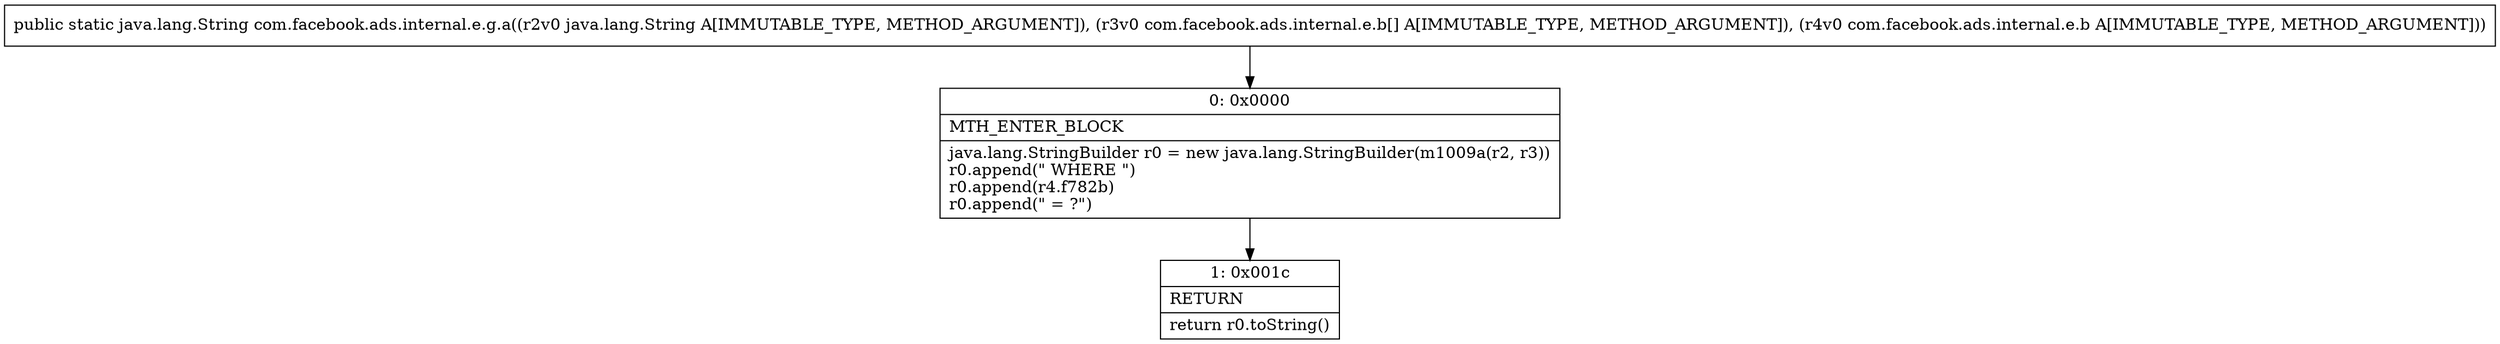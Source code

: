 digraph "CFG forcom.facebook.ads.internal.e.g.a(Ljava\/lang\/String;[Lcom\/facebook\/ads\/internal\/e\/b;Lcom\/facebook\/ads\/internal\/e\/b;)Ljava\/lang\/String;" {
Node_0 [shape=record,label="{0\:\ 0x0000|MTH_ENTER_BLOCK\l|java.lang.StringBuilder r0 = new java.lang.StringBuilder(m1009a(r2, r3))\lr0.append(\" WHERE \")\lr0.append(r4.f782b)\lr0.append(\" = ?\")\l}"];
Node_1 [shape=record,label="{1\:\ 0x001c|RETURN\l|return r0.toString()\l}"];
MethodNode[shape=record,label="{public static java.lang.String com.facebook.ads.internal.e.g.a((r2v0 java.lang.String A[IMMUTABLE_TYPE, METHOD_ARGUMENT]), (r3v0 com.facebook.ads.internal.e.b[] A[IMMUTABLE_TYPE, METHOD_ARGUMENT]), (r4v0 com.facebook.ads.internal.e.b A[IMMUTABLE_TYPE, METHOD_ARGUMENT])) }"];
MethodNode -> Node_0;
Node_0 -> Node_1;
}

